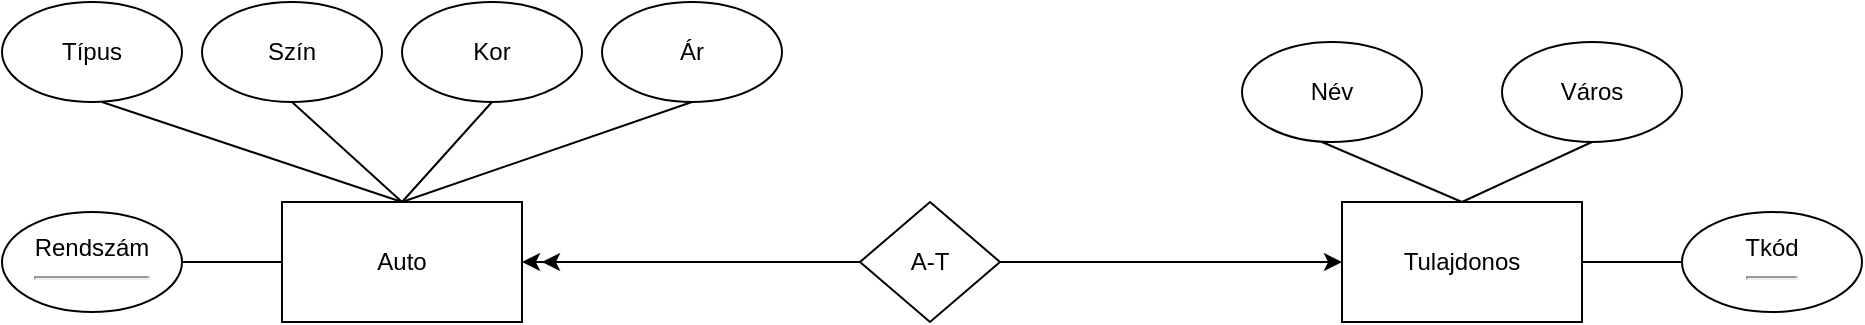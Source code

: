 <mxfile version="25.0.1">
  <diagram name="1 oldal" id="9ZIGSCYQbW0tofYVzlUq">
    <mxGraphModel dx="2261" dy="780" grid="1" gridSize="10" guides="1" tooltips="1" connect="1" arrows="1" fold="1" page="1" pageScale="1" pageWidth="827" pageHeight="1169" math="0" shadow="0">
      <root>
        <mxCell id="0" />
        <mxCell id="1" parent="0" />
        <mxCell id="HULVo0yezC_6cUi0AUJf-1" value="Auto" style="rounded=0;whiteSpace=wrap;html=1;" parent="1" vertex="1">
          <mxGeometry x="90" y="120" width="120" height="60" as="geometry" />
        </mxCell>
        <mxCell id="HULVo0yezC_6cUi0AUJf-2" value="Rendszám&lt;hr&gt;" style="ellipse;whiteSpace=wrap;html=1;" parent="1" vertex="1">
          <mxGeometry x="-50" y="125" width="90" height="50" as="geometry" />
        </mxCell>
        <mxCell id="HULVo0yezC_6cUi0AUJf-3" value="Típus" style="ellipse;whiteSpace=wrap;html=1;" parent="1" vertex="1">
          <mxGeometry x="-50" y="20" width="90" height="50" as="geometry" />
        </mxCell>
        <mxCell id="HULVo0yezC_6cUi0AUJf-4" value="Szín" style="ellipse;whiteSpace=wrap;html=1;" parent="1" vertex="1">
          <mxGeometry x="50" y="20" width="90" height="50" as="geometry" />
        </mxCell>
        <mxCell id="HULVo0yezC_6cUi0AUJf-5" value="Kor" style="ellipse;whiteSpace=wrap;html=1;" parent="1" vertex="1">
          <mxGeometry x="150" y="20" width="90" height="50" as="geometry" />
        </mxCell>
        <mxCell id="HULVo0yezC_6cUi0AUJf-6" value="Ár" style="ellipse;whiteSpace=wrap;html=1;" parent="1" vertex="1">
          <mxGeometry x="250" y="20" width="90" height="50" as="geometry" />
        </mxCell>
        <mxCell id="HULVo0yezC_6cUi0AUJf-8" value="" style="endArrow=none;html=1;rounded=0;exitX=1;exitY=0.5;exitDx=0;exitDy=0;" parent="1" source="HULVo0yezC_6cUi0AUJf-2" edge="1">
          <mxGeometry width="50" height="50" relative="1" as="geometry">
            <mxPoint x="40" y="200" as="sourcePoint" />
            <mxPoint x="90" y="150" as="targetPoint" />
          </mxGeometry>
        </mxCell>
        <mxCell id="HULVo0yezC_6cUi0AUJf-9" value="" style="endArrow=none;html=1;rounded=0;entryX=0.5;entryY=1;entryDx=0;entryDy=0;" parent="1" target="HULVo0yezC_6cUi0AUJf-5" edge="1">
          <mxGeometry width="50" height="50" relative="1" as="geometry">
            <mxPoint x="150" y="120" as="sourcePoint" />
            <mxPoint x="200" y="70" as="targetPoint" />
          </mxGeometry>
        </mxCell>
        <mxCell id="HULVo0yezC_6cUi0AUJf-10" value="" style="endArrow=none;html=1;rounded=0;entryX=0.5;entryY=1;entryDx=0;entryDy=0;" parent="1" target="HULVo0yezC_6cUi0AUJf-6" edge="1">
          <mxGeometry width="50" height="50" relative="1" as="geometry">
            <mxPoint x="150" y="120" as="sourcePoint" />
            <mxPoint x="200" y="70" as="targetPoint" />
          </mxGeometry>
        </mxCell>
        <mxCell id="HULVo0yezC_6cUi0AUJf-11" value="" style="endArrow=none;html=1;rounded=0;exitX=0.5;exitY=0;exitDx=0;exitDy=0;entryX=0.5;entryY=1;entryDx=0;entryDy=0;" parent="1" source="HULVo0yezC_6cUi0AUJf-1" target="HULVo0yezC_6cUi0AUJf-4" edge="1">
          <mxGeometry width="50" height="50" relative="1" as="geometry">
            <mxPoint x="40" y="120" as="sourcePoint" />
            <mxPoint x="90" y="70" as="targetPoint" />
          </mxGeometry>
        </mxCell>
        <mxCell id="HULVo0yezC_6cUi0AUJf-12" value="" style="endArrow=none;html=1;rounded=0;exitX=0.5;exitY=0;exitDx=0;exitDy=0;" parent="1" source="HULVo0yezC_6cUi0AUJf-1" edge="1">
          <mxGeometry width="50" height="50" relative="1" as="geometry">
            <mxPoint x="-50" y="120" as="sourcePoint" />
            <mxPoint y="70" as="targetPoint" />
          </mxGeometry>
        </mxCell>
        <mxCell id="HULVo0yezC_6cUi0AUJf-14" style="edgeStyle=orthogonalEdgeStyle;rounded=0;orthogonalLoop=1;jettySize=auto;html=1;exitX=0;exitY=0.5;exitDx=0;exitDy=0;entryX=1;entryY=0.5;entryDx=0;entryDy=0;" parent="1" source="HULVo0yezC_6cUi0AUJf-13" target="HULVo0yezC_6cUi0AUJf-1" edge="1">
          <mxGeometry relative="1" as="geometry" />
        </mxCell>
        <mxCell id="HULVo0yezC_6cUi0AUJf-15" style="edgeStyle=orthogonalEdgeStyle;rounded=0;orthogonalLoop=1;jettySize=auto;html=1;exitX=0;exitY=0.5;exitDx=0;exitDy=0;" parent="1" source="HULVo0yezC_6cUi0AUJf-13" edge="1">
          <mxGeometry relative="1" as="geometry">
            <mxPoint x="220" y="150" as="targetPoint" />
          </mxGeometry>
        </mxCell>
        <mxCell id="HULVo0yezC_6cUi0AUJf-17" style="edgeStyle=orthogonalEdgeStyle;rounded=0;orthogonalLoop=1;jettySize=auto;html=1;exitX=1;exitY=0.5;exitDx=0;exitDy=0;entryX=0;entryY=0.5;entryDx=0;entryDy=0;" parent="1" source="HULVo0yezC_6cUi0AUJf-13" target="HULVo0yezC_6cUi0AUJf-16" edge="1">
          <mxGeometry relative="1" as="geometry" />
        </mxCell>
        <mxCell id="HULVo0yezC_6cUi0AUJf-13" value="A-T" style="rhombus;whiteSpace=wrap;html=1;" parent="1" vertex="1">
          <mxGeometry x="379" y="120" width="70" height="60" as="geometry" />
        </mxCell>
        <mxCell id="HULVo0yezC_6cUi0AUJf-16" value="Tulajdonos" style="rounded=0;whiteSpace=wrap;html=1;" parent="1" vertex="1">
          <mxGeometry x="620" y="120" width="120" height="60" as="geometry" />
        </mxCell>
        <mxCell id="HULVo0yezC_6cUi0AUJf-18" value="Tkód&lt;hr&gt;" style="ellipse;whiteSpace=wrap;html=1;" parent="1" vertex="1">
          <mxGeometry x="790" y="125" width="90" height="50" as="geometry" />
        </mxCell>
        <mxCell id="HULVo0yezC_6cUi0AUJf-19" value="" style="endArrow=none;html=1;rounded=0;exitX=1;exitY=0.5;exitDx=0;exitDy=0;" parent="1" source="HULVo0yezC_6cUi0AUJf-16" edge="1">
          <mxGeometry width="50" height="50" relative="1" as="geometry">
            <mxPoint x="740" y="200" as="sourcePoint" />
            <mxPoint x="790" y="150" as="targetPoint" />
          </mxGeometry>
        </mxCell>
        <mxCell id="HULVo0yezC_6cUi0AUJf-20" value="Város" style="ellipse;whiteSpace=wrap;html=1;" parent="1" vertex="1">
          <mxGeometry x="700" y="40" width="90" height="50" as="geometry" />
        </mxCell>
        <mxCell id="HULVo0yezC_6cUi0AUJf-21" value="Név" style="ellipse;whiteSpace=wrap;html=1;" parent="1" vertex="1">
          <mxGeometry x="570" y="40" width="90" height="50" as="geometry" />
        </mxCell>
        <mxCell id="HULVo0yezC_6cUi0AUJf-22" value="" style="endArrow=none;html=1;rounded=0;entryX=0.5;entryY=1;entryDx=0;entryDy=0;" parent="1" target="HULVo0yezC_6cUi0AUJf-20" edge="1">
          <mxGeometry width="50" height="50" relative="1" as="geometry">
            <mxPoint x="680" y="120" as="sourcePoint" />
            <mxPoint x="730" y="70" as="targetPoint" />
          </mxGeometry>
        </mxCell>
        <mxCell id="HULVo0yezC_6cUi0AUJf-23" value="" style="endArrow=none;html=1;rounded=0;exitX=0.5;exitY=0;exitDx=0;exitDy=0;" parent="1" source="HULVo0yezC_6cUi0AUJf-16" edge="1">
          <mxGeometry width="50" height="50" relative="1" as="geometry">
            <mxPoint x="560" y="140" as="sourcePoint" />
            <mxPoint x="610" y="90" as="targetPoint" />
          </mxGeometry>
        </mxCell>
      </root>
    </mxGraphModel>
  </diagram>
</mxfile>
